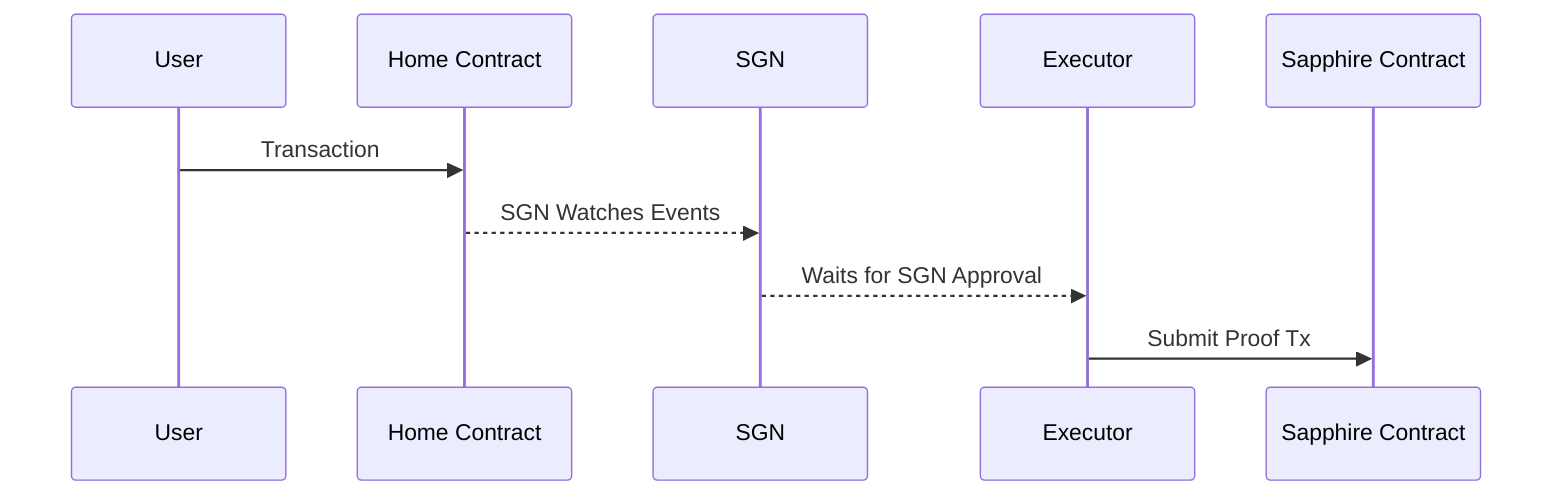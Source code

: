 sequenceDiagram
    User ->> Home Contract: Transaction
    Home Contract -->> SGN: SGN Watches Events
    SGN -->> Executor: Waits for SGN Approval
    Executor ->> Sapphire Contract: Submit Proof Tx